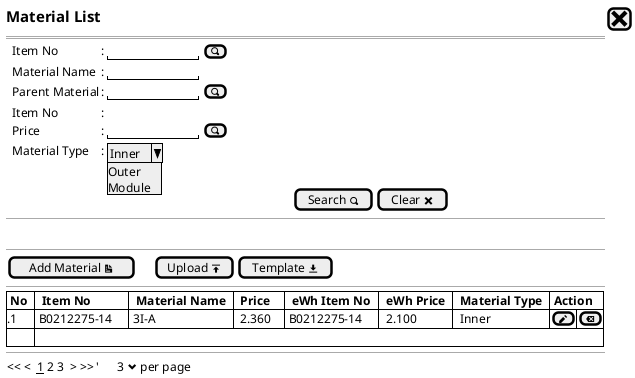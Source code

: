 @startsalt
{
  <size:15><b>Material List | [<size:25><&x>]|*
  ==
  {
    .|Item No      |: |"           "|[<&magnifying-glass>]|*
    .|Material Name    |: |"           "|*
    .|Parent Material  |: |"           "| [<&magnifying-glass>]|*
    .|Item No      |: |. |*
    .|Price            |: |"           "|[<&magnifying-glass>]|*
    .|Material Type    |: | { ^Inner^Outer^Module^ } |*  
    .
  }
    {|                                                                                           |[Search <&magnifying-glass>]|[Clear <&x>]|}
  --
  {

  }
  {
  .
  }
  --
  {
  [Add Material <&document>] |.|.|.|[Upload <&data-transfer-upload>]| [Template <&data-transfer-download>]|*
  }
  --
  {#
    | <b>No  |  <b>Item No | <b> Material Name  | <b> Price | <b> eWh Item No | <b> eWh Price  | <b> Material Type  |<b> Action |*|*|*|*|*|*|*
   .1        | B0212275-14     | 3I-A           |  2.360    | B0212275-14     |  2.100         |  Inner             |[<&pencil>]|[<&delete>]|*
  .
  }
  
  --
  {
  << <  __1__ 2 3  > >>  |'      3 <&chevron-bottom> per page |*
  }  
}
@endsalt

